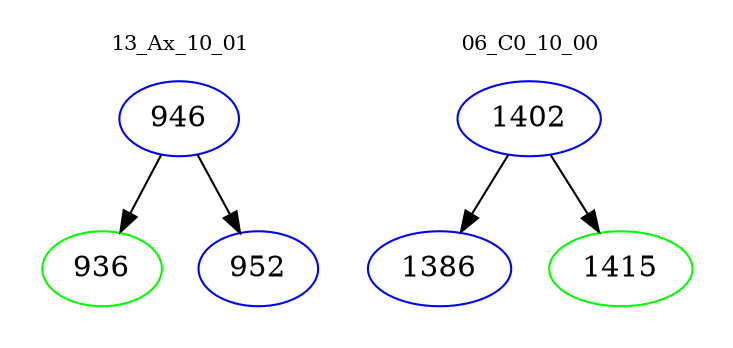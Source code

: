 digraph{
subgraph cluster_0 {
color = white
label = "13_Ax_10_01";
fontsize=10;
T0_946 [label="946", color="blue"]
T0_946 -> T0_936 [color="black"]
T0_936 [label="936", color="green"]
T0_946 -> T0_952 [color="black"]
T0_952 [label="952", color="blue"]
}
subgraph cluster_1 {
color = white
label = "06_C0_10_00";
fontsize=10;
T1_1402 [label="1402", color="blue"]
T1_1402 -> T1_1386 [color="black"]
T1_1386 [label="1386", color="blue"]
T1_1402 -> T1_1415 [color="black"]
T1_1415 [label="1415", color="green"]
}
}
